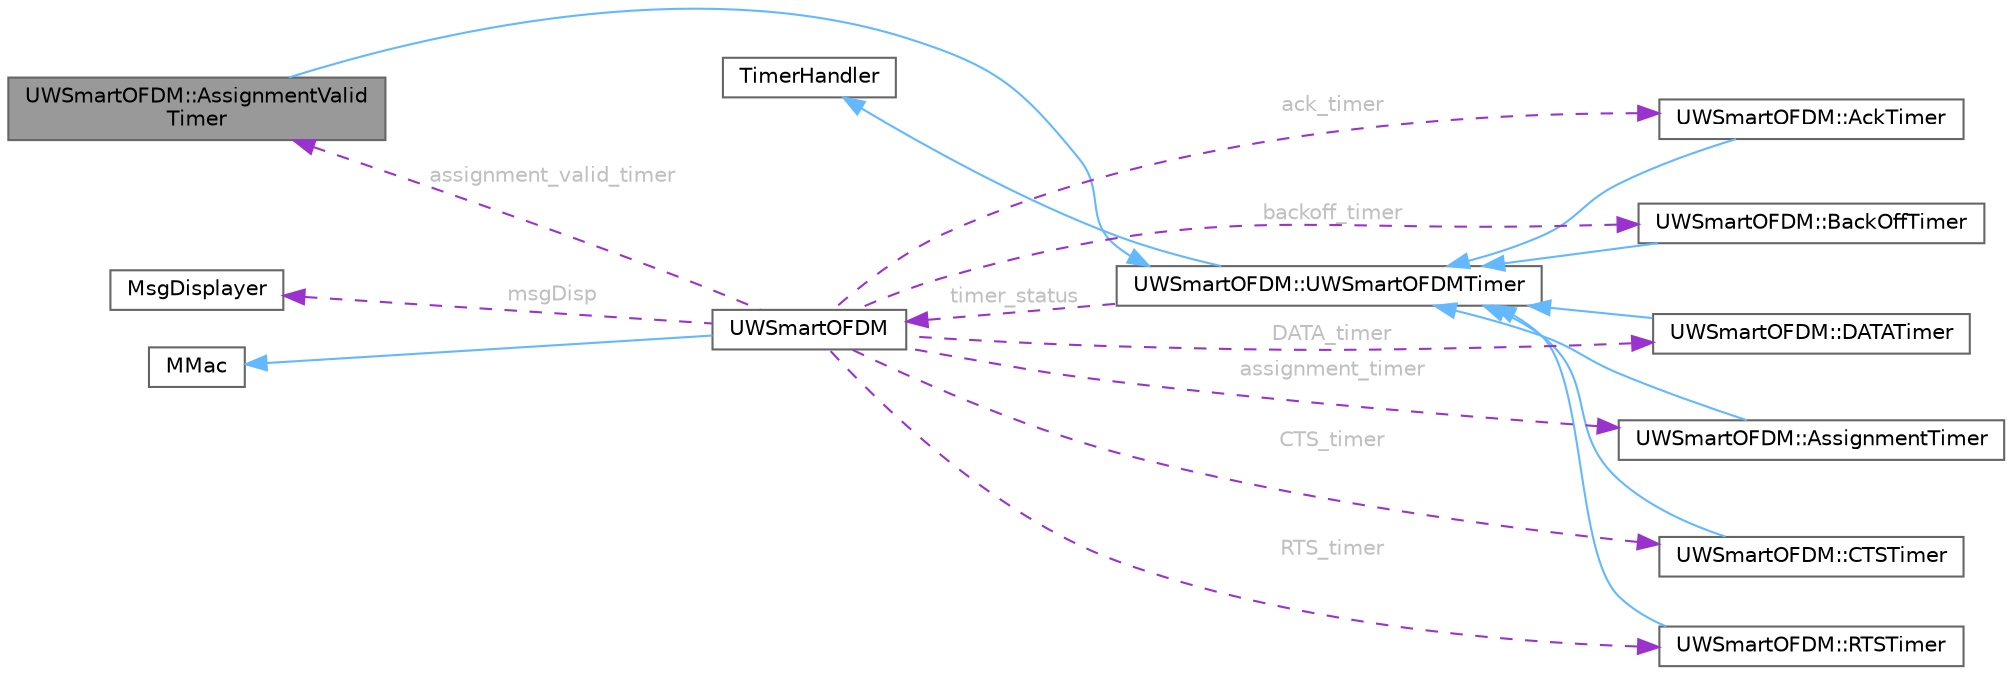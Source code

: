 digraph "UWSmartOFDM::AssignmentValidTimer"
{
 // LATEX_PDF_SIZE
  bgcolor="transparent";
  edge [fontname=Helvetica,fontsize=10,labelfontname=Helvetica,labelfontsize=10];
  node [fontname=Helvetica,fontsize=10,shape=box,height=0.2,width=0.4];
  rankdir="LR";
  Node1 [id="Node000001",label="UWSmartOFDM::AssignmentValid\lTimer",height=0.2,width=0.4,color="gray40", fillcolor="grey60", style="filled", fontcolor="black",tooltip="Base class of AssignmentValidTimer."];
  Node2 -> Node1 [id="edge1_Node000001_Node000002",dir="back",color="steelblue1",style="solid",tooltip=" "];
  Node2 [id="Node000002",label="UWSmartOFDM::UWSmartOFDMTimer",height=0.2,width=0.4,color="gray40", fillcolor="white", style="filled",URL="$classUWSmartOFDM_1_1UWSmartOFDMTimer.html",tooltip="Base class of all the timer used in this protocol."];
  Node3 -> Node2 [id="edge2_Node000002_Node000003",dir="back",color="steelblue1",style="solid",tooltip=" "];
  Node3 [id="Node000003",label="TimerHandler",height=0.2,width=0.4,color="gray40", fillcolor="white", style="filled",tooltip=" "];
  Node4 -> Node2 [id="edge3_Node000002_Node000004",dir="back",color="darkorchid3",style="dashed",tooltip=" ",label=" timer_status",fontcolor="grey" ];
  Node4 [id="Node000004",label="UWSmartOFDM",height=0.2,width=0.4,color="gray40", fillcolor="white", style="filled",URL="$classUWSmartOFDM.html",tooltip="This is the base class of UWSmartOFDM protocol, which is a derived class of MMac."];
  Node5 -> Node4 [id="edge4_Node000004_Node000005",dir="back",color="steelblue1",style="solid",tooltip=" "];
  Node5 [id="Node000005",label="MMac",height=0.2,width=0.4,color="gray40", fillcolor="white", style="filled",tooltip=" "];
  Node6 -> Node4 [id="edge5_Node000004_Node000006",dir="back",color="darkorchid3",style="dashed",tooltip=" ",label=" ack_timer",fontcolor="grey" ];
  Node6 [id="Node000006",label="UWSmartOFDM::AckTimer",height=0.2,width=0.4,color="gray40", fillcolor="white", style="filled",URL="$classUWSmartOFDM_1_1AckTimer.html",tooltip="Base class of AckTimer, which is a derived class of UWSmartOFDMTimer."];
  Node2 -> Node6 [id="edge6_Node000006_Node000002",dir="back",color="steelblue1",style="solid",tooltip=" "];
  Node7 -> Node4 [id="edge7_Node000004_Node000007",dir="back",color="darkorchid3",style="dashed",tooltip=" ",label=" backoff_timer",fontcolor="grey" ];
  Node7 [id="Node000007",label="UWSmartOFDM::BackOffTimer",height=0.2,width=0.4,color="gray40", fillcolor="white", style="filled",URL="$classUWSmartOFDM_1_1BackOffTimer.html",tooltip="Base class of BackoffTimer."];
  Node2 -> Node7 [id="edge8_Node000007_Node000002",dir="back",color="steelblue1",style="solid",tooltip=" "];
  Node8 -> Node4 [id="edge9_Node000004_Node000008",dir="back",color="darkorchid3",style="dashed",tooltip=" ",label=" CTS_timer",fontcolor="grey" ];
  Node8 [id="Node000008",label="UWSmartOFDM::CTSTimer",height=0.2,width=0.4,color="gray40", fillcolor="white", style="filled",URL="$classUWSmartOFDM_1_1CTSTimer.html",tooltip="Base class of CTSTimer."];
  Node2 -> Node8 [id="edge10_Node000008_Node000002",dir="back",color="steelblue1",style="solid",tooltip=" "];
  Node9 -> Node4 [id="edge11_Node000004_Node000009",dir="back",color="darkorchid3",style="dashed",tooltip=" ",label=" RTS_timer",fontcolor="grey" ];
  Node9 [id="Node000009",label="UWSmartOFDM::RTSTimer",height=0.2,width=0.4,color="gray40", fillcolor="white", style="filled",URL="$classUWSmartOFDM_1_1RTSTimer.html",tooltip="Base class of RTSTimer."];
  Node2 -> Node9 [id="edge12_Node000009_Node000002",dir="back",color="steelblue1",style="solid",tooltip=" "];
  Node10 -> Node4 [id="edge13_Node000004_Node000010",dir="back",color="darkorchid3",style="dashed",tooltip=" ",label=" DATA_timer",fontcolor="grey" ];
  Node10 [id="Node000010",label="UWSmartOFDM::DATATimer",height=0.2,width=0.4,color="gray40", fillcolor="white", style="filled",URL="$classUWSmartOFDM_1_1DATATimer.html",tooltip=" "];
  Node2 -> Node10 [id="edge14_Node000010_Node000002",dir="back",color="steelblue1",style="solid",tooltip=" "];
  Node11 -> Node4 [id="edge15_Node000004_Node000011",dir="back",color="darkorchid3",style="dashed",tooltip=" ",label=" assignment_timer",fontcolor="grey" ];
  Node11 [id="Node000011",label="UWSmartOFDM::AssignmentTimer",height=0.2,width=0.4,color="gray40", fillcolor="white", style="filled",URL="$classUWSmartOFDM_1_1AssignmentTimer.html",tooltip="Base class of AssignmentTimer."];
  Node2 -> Node11 [id="edge16_Node000011_Node000002",dir="back",color="steelblue1",style="solid",tooltip=" "];
  Node1 -> Node4 [id="edge17_Node000004_Node000001",dir="back",color="darkorchid3",style="dashed",tooltip=" ",label=" assignment_valid_timer",fontcolor="grey" ];
  Node12 -> Node4 [id="edge18_Node000004_Node000012",dir="back",color="darkorchid3",style="dashed",tooltip=" ",label=" msgDisp",fontcolor="grey" ];
  Node12 [id="Node000012",label="MsgDisplayer",height=0.2,width=0.4,color="gray40", fillcolor="white", style="filled",URL="$classMsgDisplayer.html",tooltip=" "];
}
